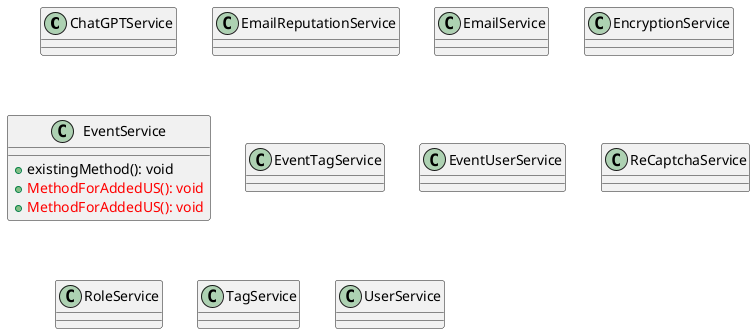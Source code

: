 @startuml ServicesClassDiagram

class ChatGPTService {

}

class EmailReputationService {
}

class EmailService {
}

class EncryptionService {
  
}

class EventService {
       +existingMethod(): void 
    +<color:red>MethodForAddedUS(): void 
    +<color:red>MethodForAddedUS(): void 

}

class EventTagService {
 
}

class EventUserService {

}

class ReCaptchaService {
}

class RoleService {

}

class TagService {
   
}

class UserService {
   
}

@enduml
